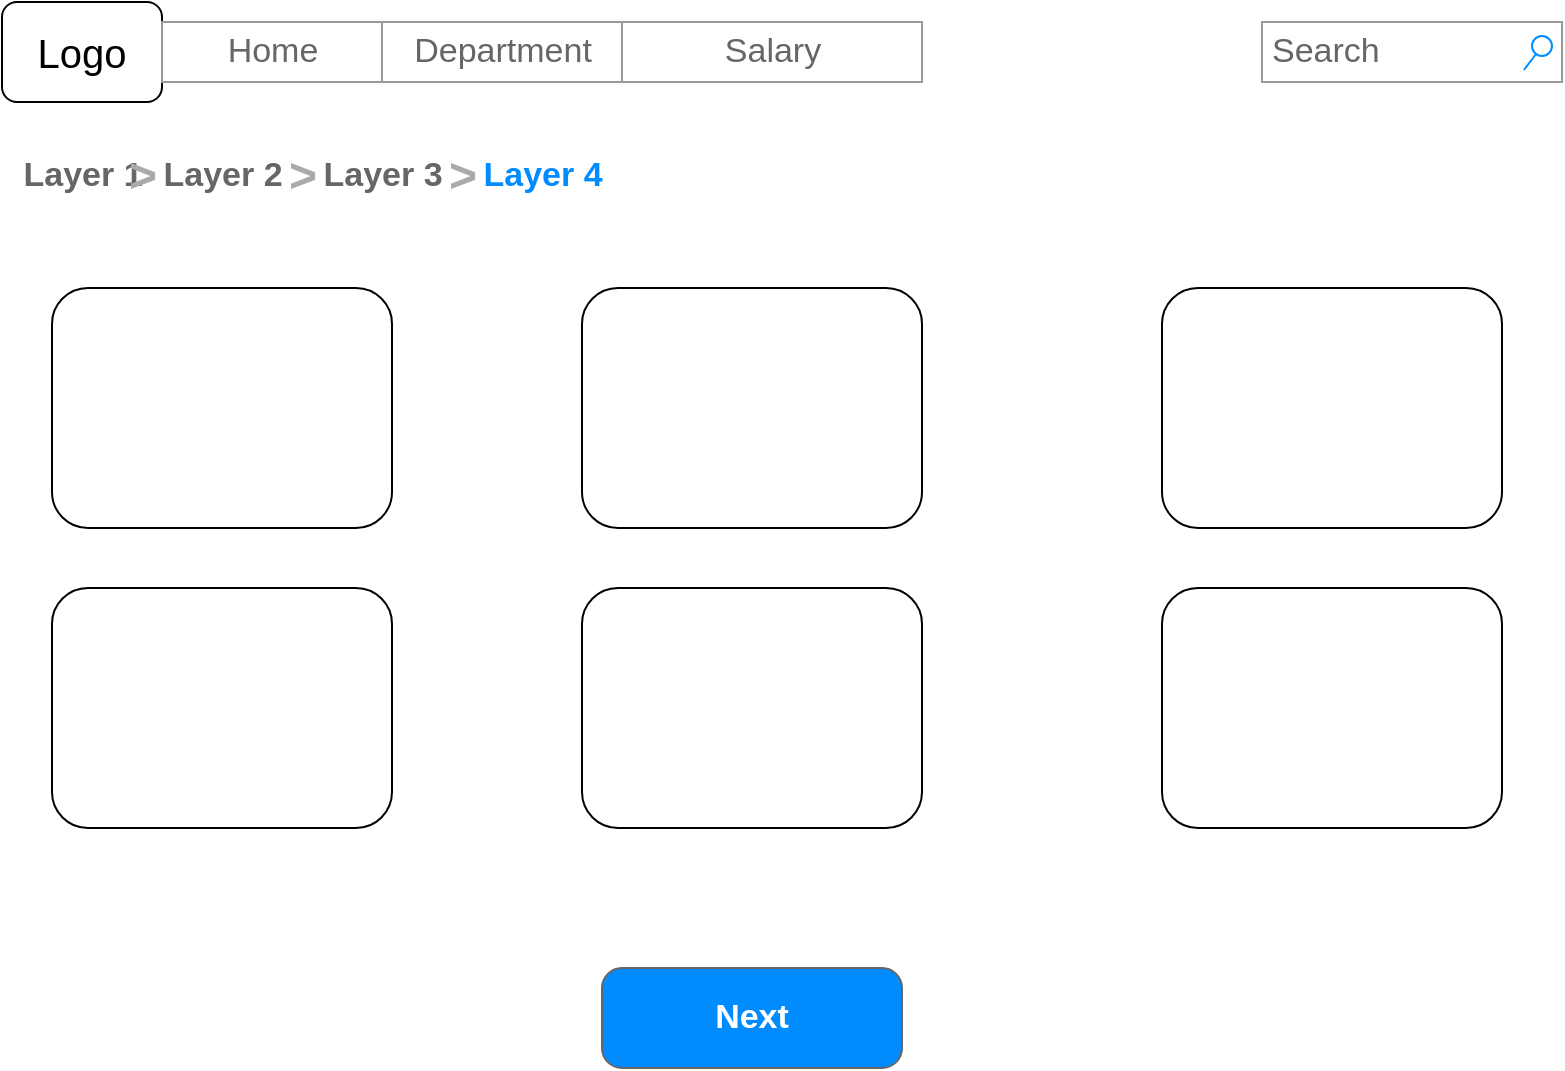 <mxfile>
    <diagram id="zXqm2ZVMuFEUtQ2ZwrQj" name="Page-1">
        <mxGraphModel dx="898" dy="320" grid="1" gridSize="10" guides="1" tooltips="1" connect="1" arrows="1" fold="1" page="1" pageScale="1" pageWidth="850" pageHeight="1100" math="0" shadow="0">
            <root>
                <mxCell id="0"/>
                <mxCell id="1" parent="0"/>
                <mxCell id="2" value="&lt;font style=&quot;font-size: 20px&quot;&gt;Logo&lt;/font&gt;" style="rounded=1;whiteSpace=wrap;html=1;" vertex="1" parent="1">
                    <mxGeometry x="30" y="42" width="80" height="50" as="geometry"/>
                </mxCell>
                <mxCell id="3" value="Layer 1" style="strokeWidth=1;shadow=0;dashed=0;align=center;html=1;shape=mxgraph.mockup.navigation.anchor;fontSize=17;fontColor=#666666;fontStyle=1;" vertex="1" parent="1">
                    <mxGeometry x="40" y="114" width="60" height="30" as="geometry"/>
                </mxCell>
                <mxCell id="4" value="&gt;" style="strokeWidth=1;shadow=0;dashed=0;align=center;html=1;shape=mxgraph.mockup.navigation.anchor;fontSize=24;fontColor=#aaaaaa;fontStyle=1;" vertex="1" parent="1">
                    <mxGeometry x="90" y="114" width="20" height="30" as="geometry"/>
                </mxCell>
                <mxCell id="5" value="Layer 2" style="strokeWidth=1;shadow=0;dashed=0;align=center;html=1;shape=mxgraph.mockup.navigation.anchor;fontSize=17;fontColor=#666666;fontStyle=1;" vertex="1" parent="1">
                    <mxGeometry x="110" y="114" width="60" height="30" as="geometry"/>
                </mxCell>
                <mxCell id="6" value="&gt;" style="strokeWidth=1;shadow=0;dashed=0;align=center;html=1;shape=mxgraph.mockup.navigation.anchor;fontSize=24;fontColor=#aaaaaa;fontStyle=1;" vertex="1" parent="1">
                    <mxGeometry x="170" y="114" width="20" height="30" as="geometry"/>
                </mxCell>
                <mxCell id="7" value="Layer 3" style="strokeWidth=1;shadow=0;dashed=0;align=center;html=1;shape=mxgraph.mockup.navigation.anchor;fontSize=17;fontColor=#666666;fontStyle=1;" vertex="1" parent="1">
                    <mxGeometry x="190" y="114" width="60" height="30" as="geometry"/>
                </mxCell>
                <mxCell id="8" value="&gt;" style="strokeWidth=1;shadow=0;dashed=0;align=center;html=1;shape=mxgraph.mockup.navigation.anchor;fontSize=24;fontColor=#aaaaaa;fontStyle=1;" vertex="1" parent="1">
                    <mxGeometry x="250" y="114" width="20" height="30" as="geometry"/>
                </mxCell>
                <mxCell id="9" value="Layer 4" style="strokeWidth=1;shadow=0;dashed=0;align=center;html=1;shape=mxgraph.mockup.navigation.anchor;fontSize=17;fontColor=#008cff;fontStyle=1;" vertex="1" parent="1">
                    <mxGeometry x="270" y="114" width="60" height="30" as="geometry"/>
                </mxCell>
                <mxCell id="11" value="Next" style="strokeWidth=1;shadow=0;dashed=0;align=center;html=1;shape=mxgraph.mockup.buttons.button;strokeColor=#666666;fontColor=#ffffff;mainText=;buttonStyle=round;fontSize=17;fontStyle=1;fillColor=#008cff;whiteSpace=wrap;" vertex="1" parent="1">
                    <mxGeometry x="330" y="525" width="150" height="50" as="geometry"/>
                </mxCell>
                <mxCell id="12" value="Search" style="strokeWidth=1;shadow=0;dashed=0;align=center;html=1;shape=mxgraph.mockup.forms.searchBox;strokeColor=#999999;mainText=;strokeColor2=#008cff;fontColor=#666666;fontSize=17;align=left;spacingLeft=3;" vertex="1" parent="1">
                    <mxGeometry x="660" y="52" width="150" height="30" as="geometry"/>
                </mxCell>
                <mxCell id="13" value="" style="strokeWidth=1;shadow=0;dashed=0;align=center;html=1;shape=mxgraph.mockup.forms.rrect;rSize=0;strokeColor=#999999;fontSize=24;fontColor=#FFFFFF;" vertex="1" parent="1">
                    <mxGeometry x="110" y="52" width="380" height="30" as="geometry"/>
                </mxCell>
                <mxCell id="14" value="Home" style="strokeColor=inherit;fillColor=inherit;gradientColor=inherit;strokeWidth=1;shadow=0;dashed=0;align=center;html=1;shape=mxgraph.mockup.forms.rrect;rSize=0;fontSize=17;fontColor=#666666;" vertex="1" parent="13">
                    <mxGeometry width="110" height="30" as="geometry"/>
                </mxCell>
                <mxCell id="20" value="Salary" style="strokeColor=inherit;fillColor=inherit;gradientColor=inherit;strokeWidth=1;shadow=0;dashed=0;align=center;html=1;shape=mxgraph.mockup.forms.rrect;rSize=0;fontSize=17;fontColor=#666666;" vertex="1" parent="13">
                    <mxGeometry x="230" width="150" height="30" as="geometry"/>
                </mxCell>
                <mxCell id="21" value="Department" style="strokeColor=inherit;fillColor=inherit;gradientColor=inherit;strokeWidth=1;shadow=0;dashed=0;align=center;html=1;shape=mxgraph.mockup.forms.rrect;rSize=0;fontSize=17;fontColor=#666666;" vertex="1" parent="13">
                    <mxGeometry x="110" width="120" height="30" as="geometry"/>
                </mxCell>
                <mxCell id="24" value="&lt;font style=&quot;font-size: 14px&quot;&gt;Thông tin nhân viên 1&lt;/font&gt;" style="rounded=1;whiteSpace=wrap;html=1;fontSize=24;fontColor=#FFFFFF;" vertex="1" parent="1">
                    <mxGeometry x="55" y="185" width="170" height="120" as="geometry"/>
                </mxCell>
                <mxCell id="26" value="&lt;font style=&quot;font-size: 14px&quot;&gt;Thông tin nhân viên 1&lt;/font&gt;" style="rounded=1;whiteSpace=wrap;html=1;fontSize=24;fontColor=#FFFFFF;" vertex="1" parent="1">
                    <mxGeometry x="320" y="185" width="170" height="120" as="geometry"/>
                </mxCell>
                <mxCell id="27" value="&lt;font style=&quot;font-size: 14px&quot;&gt;Thông tin nhân viên 1&lt;/font&gt;" style="rounded=1;whiteSpace=wrap;html=1;fontSize=24;fontColor=#FFFFFF;" vertex="1" parent="1">
                    <mxGeometry x="610" y="185" width="170" height="120" as="geometry"/>
                </mxCell>
                <mxCell id="28" value="&lt;font style=&quot;font-size: 14px&quot;&gt;Thông tin nhân viên 1&lt;/font&gt;" style="rounded=1;whiteSpace=wrap;html=1;fontSize=24;fontColor=#FFFFFF;" vertex="1" parent="1">
                    <mxGeometry x="610" y="335" width="170" height="120" as="geometry"/>
                </mxCell>
                <mxCell id="29" value="&lt;font style=&quot;font-size: 14px&quot;&gt;Thông tin nhân viên 1&lt;/font&gt;" style="rounded=1;whiteSpace=wrap;html=1;fontSize=24;fontColor=#FFFFFF;" vertex="1" parent="1">
                    <mxGeometry x="320" y="335" width="170" height="120" as="geometry"/>
                </mxCell>
                <mxCell id="31" value="&lt;font style=&quot;font-size: 14px&quot;&gt;Thông tin nhân viên 1&lt;/font&gt;" style="rounded=1;whiteSpace=wrap;html=1;fontSize=24;fontColor=#FFFFFF;" vertex="1" parent="1">
                    <mxGeometry x="55" y="335" width="170" height="120" as="geometry"/>
                </mxCell>
            </root>
        </mxGraphModel>
    </diagram>
</mxfile>